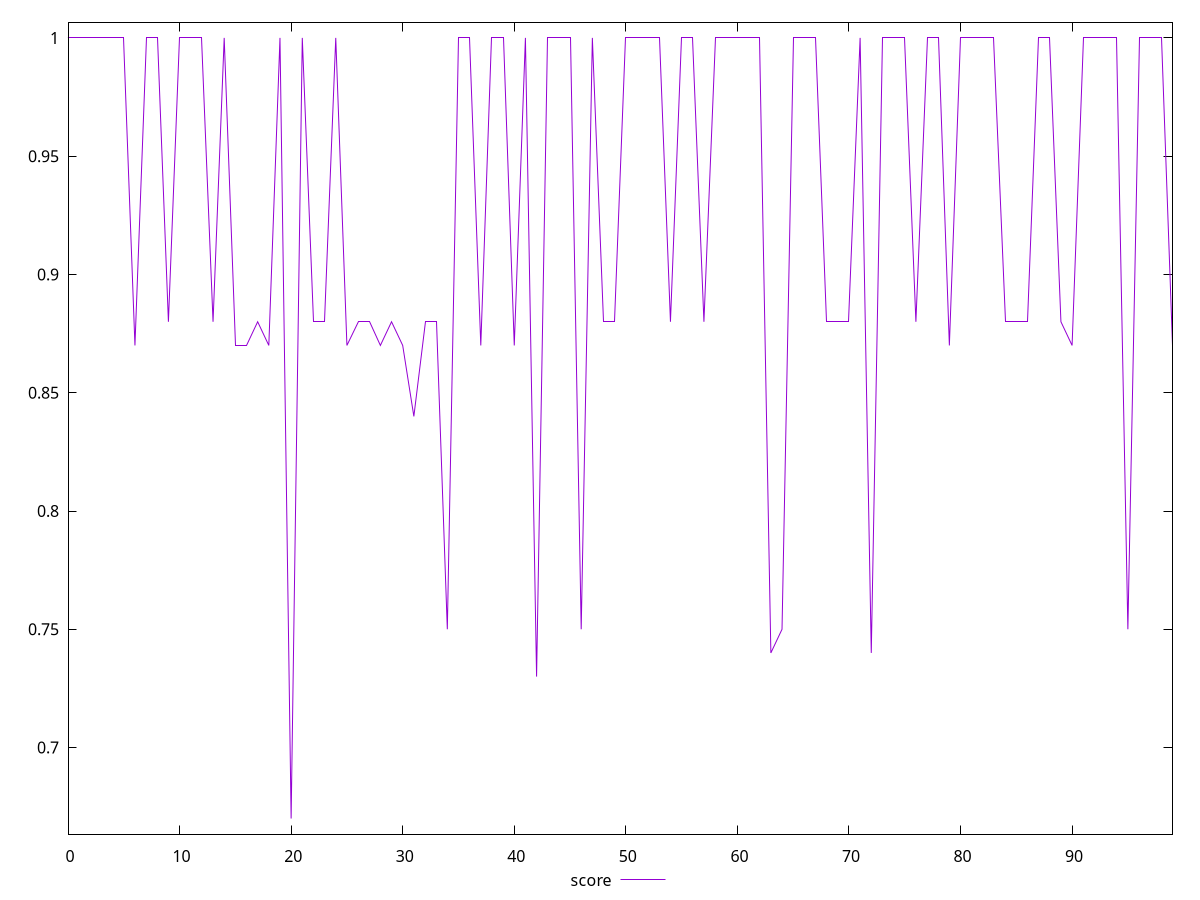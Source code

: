 reset

$score <<EOF
0 1
1 1
2 1
3 1
4 1
5 1
6 0.87
7 1
8 1
9 0.88
10 1
11 1
12 1
13 0.88
14 1
15 0.87
16 0.87
17 0.88
18 0.87
19 1
20 0.67
21 1
22 0.88
23 0.88
24 1
25 0.87
26 0.88
27 0.88
28 0.87
29 0.88
30 0.87
31 0.84
32 0.88
33 0.88
34 0.75
35 1
36 1
37 0.87
38 1
39 1
40 0.87
41 1
42 0.73
43 1
44 1
45 1
46 0.75
47 1
48 0.88
49 0.88
50 1
51 1
52 1
53 1
54 0.88
55 1
56 1
57 0.88
58 1
59 1
60 1
61 1
62 1
63 0.74
64 0.75
65 1
66 1
67 1
68 0.88
69 0.88
70 0.88
71 1
72 0.74
73 1
74 1
75 1
76 0.88
77 1
78 1
79 0.87
80 1
81 1
82 1
83 1
84 0.88
85 0.88
86 0.88
87 1
88 1
89 0.88
90 0.87
91 1
92 1
93 1
94 1
95 0.75
96 1
97 1
98 1
99 0.87
EOF

set key outside below
set xrange [0:99]
set yrange [0.6634:1.0066]
set trange [0.6634:1.0066]
set terminal svg size 640, 500 enhanced background rgb 'white'
set output "report_00015_2021-02-09T16-11-33.973Z/offscreen-images/samples/pages+cached+noadtech/score/values.svg"

plot $score title "score" with line

reset
